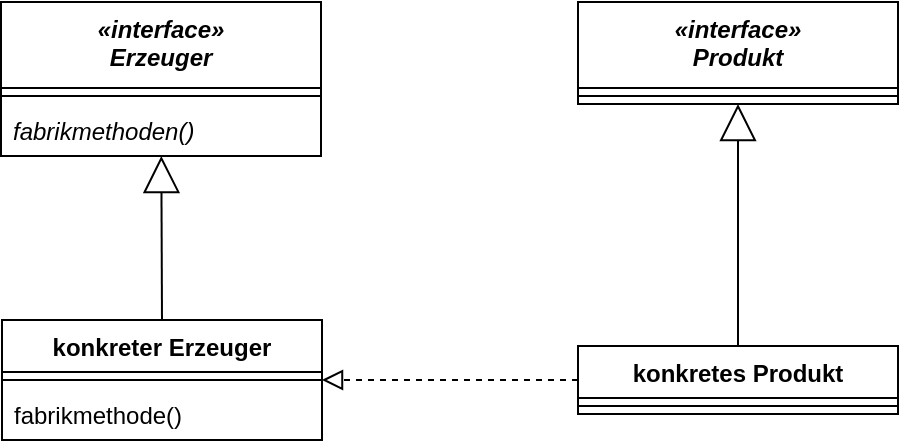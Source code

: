 <mxfile version="11.3.0" type="device" pages="1"><diagram id="ZszofCv6hoLqpSicDeDh" name="Page-1"><mxGraphModel dx="715" dy="1448" grid="1" gridSize="10" guides="1" tooltips="1" connect="1" arrows="1" fold="1" page="1" pageScale="1" pageWidth="827" pageHeight="1169" math="0" shadow="0"><root><mxCell id="0"/><mxCell id="1" parent="0"/><mxCell id="HDF_RyLQr-wGgINFtoVg-28" value="«interface»&#10;Erzeuger" style="swimlane;fontStyle=3;align=center;verticalAlign=top;childLayout=stackLayout;horizontal=1;startSize=43;horizontalStack=0;resizeParent=1;resizeParentMax=0;resizeLast=0;collapsible=1;marginBottom=0;" parent="1" vertex="1"><mxGeometry x="39.5" y="40" width="160" height="77" as="geometry"/></mxCell><mxCell id="HDF_RyLQr-wGgINFtoVg-29" value="" style="line;strokeWidth=1;fillColor=none;align=left;verticalAlign=middle;spacingTop=-1;spacingLeft=3;spacingRight=3;rotatable=0;labelPosition=right;points=[];portConstraint=eastwest;" parent="HDF_RyLQr-wGgINFtoVg-28" vertex="1"><mxGeometry y="43" width="160" height="8" as="geometry"/></mxCell><mxCell id="HDF_RyLQr-wGgINFtoVg-30" value="fabrikmethoden()" style="text;strokeColor=none;fillColor=none;align=left;verticalAlign=top;spacingLeft=4;spacingRight=4;overflow=hidden;rotatable=0;points=[[0,0.5],[1,0.5]];portConstraint=eastwest;fontStyle=2" parent="HDF_RyLQr-wGgINFtoVg-28" vertex="1"><mxGeometry y="51" width="160" height="26" as="geometry"/></mxCell><mxCell id="HDF_RyLQr-wGgINFtoVg-31" value="konkreter Erzeuger" style="swimlane;fontStyle=1;align=center;verticalAlign=top;childLayout=stackLayout;horizontal=1;startSize=26;horizontalStack=0;resizeParent=1;resizeParentMax=0;resizeLast=0;collapsible=1;marginBottom=0;" parent="1" vertex="1"><mxGeometry x="40" y="199" width="160" height="60" as="geometry"/></mxCell><mxCell id="HDF_RyLQr-wGgINFtoVg-33" value="" style="line;strokeWidth=1;fillColor=none;align=left;verticalAlign=middle;spacingTop=-1;spacingLeft=3;spacingRight=3;rotatable=0;labelPosition=right;points=[];portConstraint=eastwest;" parent="HDF_RyLQr-wGgINFtoVg-31" vertex="1"><mxGeometry y="26" width="160" height="8" as="geometry"/></mxCell><mxCell id="HDF_RyLQr-wGgINFtoVg-34" value="fabrikmethode()" style="text;strokeColor=none;fillColor=none;align=left;verticalAlign=top;spacingLeft=4;spacingRight=4;overflow=hidden;rotatable=0;points=[[0,0.5],[1,0.5]];portConstraint=eastwest;" parent="HDF_RyLQr-wGgINFtoVg-31" vertex="1"><mxGeometry y="34" width="160" height="26" as="geometry"/></mxCell><mxCell id="HDF_RyLQr-wGgINFtoVg-35" value="«interface»&#10;Produkt" style="swimlane;fontStyle=3;align=center;verticalAlign=top;childLayout=stackLayout;horizontal=1;startSize=43;horizontalStack=0;resizeParent=1;resizeParentMax=0;resizeLast=0;collapsible=1;marginBottom=0;" parent="1" vertex="1"><mxGeometry x="328" y="40" width="160" height="51" as="geometry"/></mxCell><mxCell id="HDF_RyLQr-wGgINFtoVg-36" value="" style="line;strokeWidth=1;fillColor=none;align=left;verticalAlign=middle;spacingTop=-1;spacingLeft=3;spacingRight=3;rotatable=0;labelPosition=right;points=[];portConstraint=eastwest;" parent="HDF_RyLQr-wGgINFtoVg-35" vertex="1"><mxGeometry y="43" width="160" height="8" as="geometry"/></mxCell><mxCell id="HDF_RyLQr-wGgINFtoVg-38" value="konkretes Produkt" style="swimlane;fontStyle=1;align=center;verticalAlign=top;childLayout=stackLayout;horizontal=1;startSize=26;horizontalStack=0;resizeParent=1;resizeParentMax=0;resizeLast=0;collapsible=1;marginBottom=0;" parent="1" vertex="1"><mxGeometry x="328" y="212" width="160" height="34" as="geometry"/></mxCell><mxCell id="HDF_RyLQr-wGgINFtoVg-40" value="" style="line;strokeWidth=1;fillColor=none;align=left;verticalAlign=middle;spacingTop=-1;spacingLeft=3;spacingRight=3;rotatable=0;labelPosition=right;points=[];portConstraint=eastwest;" parent="HDF_RyLQr-wGgINFtoVg-38" vertex="1"><mxGeometry y="26" width="160" height="8" as="geometry"/></mxCell><mxCell id="HDF_RyLQr-wGgINFtoVg-43" value="" style="endArrow=block;endSize=16;endFill=0;html=1;exitX=0.5;exitY=0;exitDx=0;exitDy=0;" parent="1" source="HDF_RyLQr-wGgINFtoVg-31" target="HDF_RyLQr-wGgINFtoVg-28" edge="1"><mxGeometry width="160" relative="1" as="geometry"><mxPoint x="35.5" y="280" as="sourcePoint"/><mxPoint x="195.5" y="280" as="targetPoint"/></mxGeometry></mxCell><mxCell id="HDF_RyLQr-wGgINFtoVg-45" value="" style="endArrow=block;endSize=16;endFill=0;html=1;exitX=0.5;exitY=0;exitDx=0;exitDy=0;entryX=0.5;entryY=1;entryDx=0;entryDy=0;" parent="1" source="HDF_RyLQr-wGgINFtoVg-38" target="HDF_RyLQr-wGgINFtoVg-35" edge="1"><mxGeometry width="160" relative="1" as="geometry"><mxPoint x="129.5" y="196" as="sourcePoint"/><mxPoint x="129.5" y="127.0" as="targetPoint"/></mxGeometry></mxCell><mxCell id="HDF_RyLQr-wGgINFtoVg-46" value="" style="html=1;verticalAlign=bottom;endArrow=block;dashed=1;endSize=8;exitX=0;exitY=0.5;exitDx=0;exitDy=0;entryX=1;entryY=0.5;entryDx=0;entryDy=0;endFill=0;" parent="1" source="HDF_RyLQr-wGgINFtoVg-38" target="HDF_RyLQr-wGgINFtoVg-31" edge="1"><mxGeometry relative="1" as="geometry"><mxPoint x="115.5" y="300" as="sourcePoint"/><mxPoint x="35.5" y="300" as="targetPoint"/></mxGeometry></mxCell></root></mxGraphModel></diagram></mxfile>